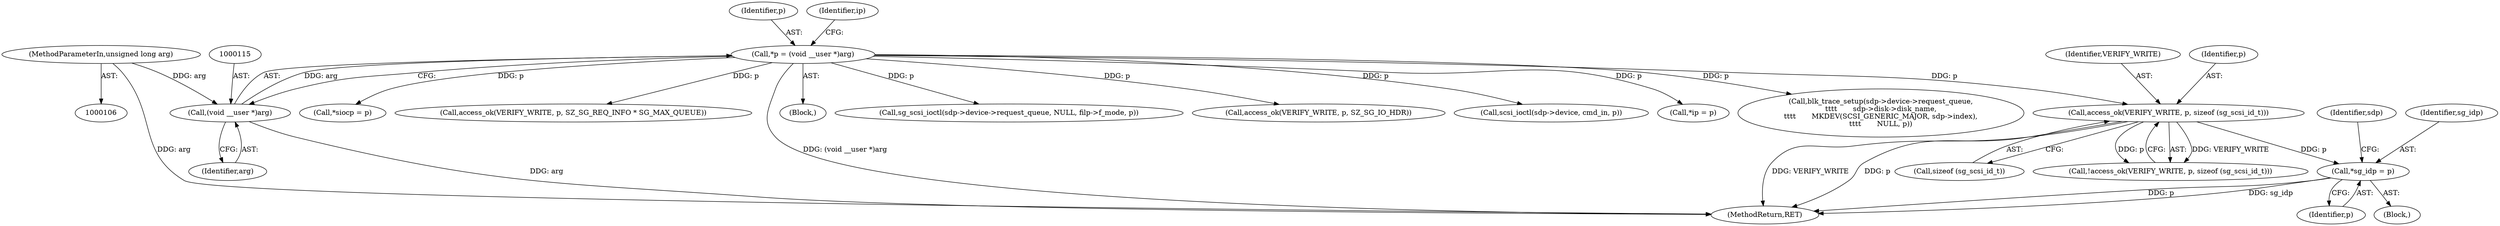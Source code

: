 digraph "0_linux_3e0097499839e0fe3af380410eababe5a47c4cf9_0@pointer" {
"1000371" [label="(Call,*sg_idp = p)"];
"1000360" [label="(Call,access_ok(VERIFY_WRITE, p, sizeof (sg_scsi_id_t)))"];
"1000112" [label="(Call,*p = (void __user *)arg)"];
"1000114" [label="(Call,(void __user *)arg)"];
"1000109" [label="(MethodParameterIn,unsigned long arg)"];
"1000110" [label="(Block,)"];
"1000929" [label="(Call,sg_scsi_ioctl(sdp->device->request_queue, NULL, filp->f_mode, p))"];
"1000373" [label="(Identifier,p)"];
"1000113" [label="(Identifier,p)"];
"1000369" [label="(Block,)"];
"1000112" [label="(Call,*p = (void __user *)arg)"];
"1000119" [label="(Identifier,ip)"];
"1000361" [label="(Identifier,VERIFY_WRITE)"];
"1000116" [label="(Identifier,arg)"];
"1000189" [label="(Call,access_ok(VERIFY_WRITE, p, SZ_SG_IO_HDR))"];
"1001054" [label="(Call,scsi_ioctl(sdp->device, cmd_in, p))"];
"1000118" [label="(Call,*ip = p)"];
"1000109" [label="(MethodParameterIn,unsigned long arg)"];
"1000362" [label="(Identifier,p)"];
"1000359" [label="(Call,!access_ok(VERIFY_WRITE, p, sizeof (sg_scsi_id_t)))"];
"1000360" [label="(Call,access_ok(VERIFY_WRITE, p, sizeof (sg_scsi_id_t)))"];
"1000363" [label="(Call,sizeof (sg_scsi_id_t))"];
"1000971" [label="(Call,blk_trace_setup(sdp->device->request_queue,\n\t\t\t\t       sdp->disk->disk_name,\n\t\t\t\t       MKDEV(SCSI_GENERIC_MAJOR, sdp->index),\n\t\t\t\t       NULL, p))"];
"1001060" [label="(MethodReturn,RET)"];
"1000371" [label="(Call,*sg_idp = p)"];
"1000906" [label="(Call,*siocp = p)"];
"1000378" [label="(Identifier,sdp)"];
"1000372" [label="(Identifier,sg_idp)"];
"1000114" [label="(Call,(void __user *)arg)"];
"1000807" [label="(Call,access_ok(VERIFY_WRITE, p, SZ_SG_REQ_INFO * SG_MAX_QUEUE))"];
"1000371" -> "1000369"  [label="AST: "];
"1000371" -> "1000373"  [label="CFG: "];
"1000372" -> "1000371"  [label="AST: "];
"1000373" -> "1000371"  [label="AST: "];
"1000378" -> "1000371"  [label="CFG: "];
"1000371" -> "1001060"  [label="DDG: p"];
"1000371" -> "1001060"  [label="DDG: sg_idp"];
"1000360" -> "1000371"  [label="DDG: p"];
"1000360" -> "1000359"  [label="AST: "];
"1000360" -> "1000363"  [label="CFG: "];
"1000361" -> "1000360"  [label="AST: "];
"1000362" -> "1000360"  [label="AST: "];
"1000363" -> "1000360"  [label="AST: "];
"1000359" -> "1000360"  [label="CFG: "];
"1000360" -> "1001060"  [label="DDG: VERIFY_WRITE"];
"1000360" -> "1001060"  [label="DDG: p"];
"1000360" -> "1000359"  [label="DDG: VERIFY_WRITE"];
"1000360" -> "1000359"  [label="DDG: p"];
"1000112" -> "1000360"  [label="DDG: p"];
"1000112" -> "1000110"  [label="AST: "];
"1000112" -> "1000114"  [label="CFG: "];
"1000113" -> "1000112"  [label="AST: "];
"1000114" -> "1000112"  [label="AST: "];
"1000119" -> "1000112"  [label="CFG: "];
"1000112" -> "1001060"  [label="DDG: (void __user *)arg"];
"1000114" -> "1000112"  [label="DDG: arg"];
"1000112" -> "1000118"  [label="DDG: p"];
"1000112" -> "1000189"  [label="DDG: p"];
"1000112" -> "1000807"  [label="DDG: p"];
"1000112" -> "1000906"  [label="DDG: p"];
"1000112" -> "1000929"  [label="DDG: p"];
"1000112" -> "1000971"  [label="DDG: p"];
"1000112" -> "1001054"  [label="DDG: p"];
"1000114" -> "1000116"  [label="CFG: "];
"1000115" -> "1000114"  [label="AST: "];
"1000116" -> "1000114"  [label="AST: "];
"1000114" -> "1001060"  [label="DDG: arg"];
"1000109" -> "1000114"  [label="DDG: arg"];
"1000109" -> "1000106"  [label="AST: "];
"1000109" -> "1001060"  [label="DDG: arg"];
}
